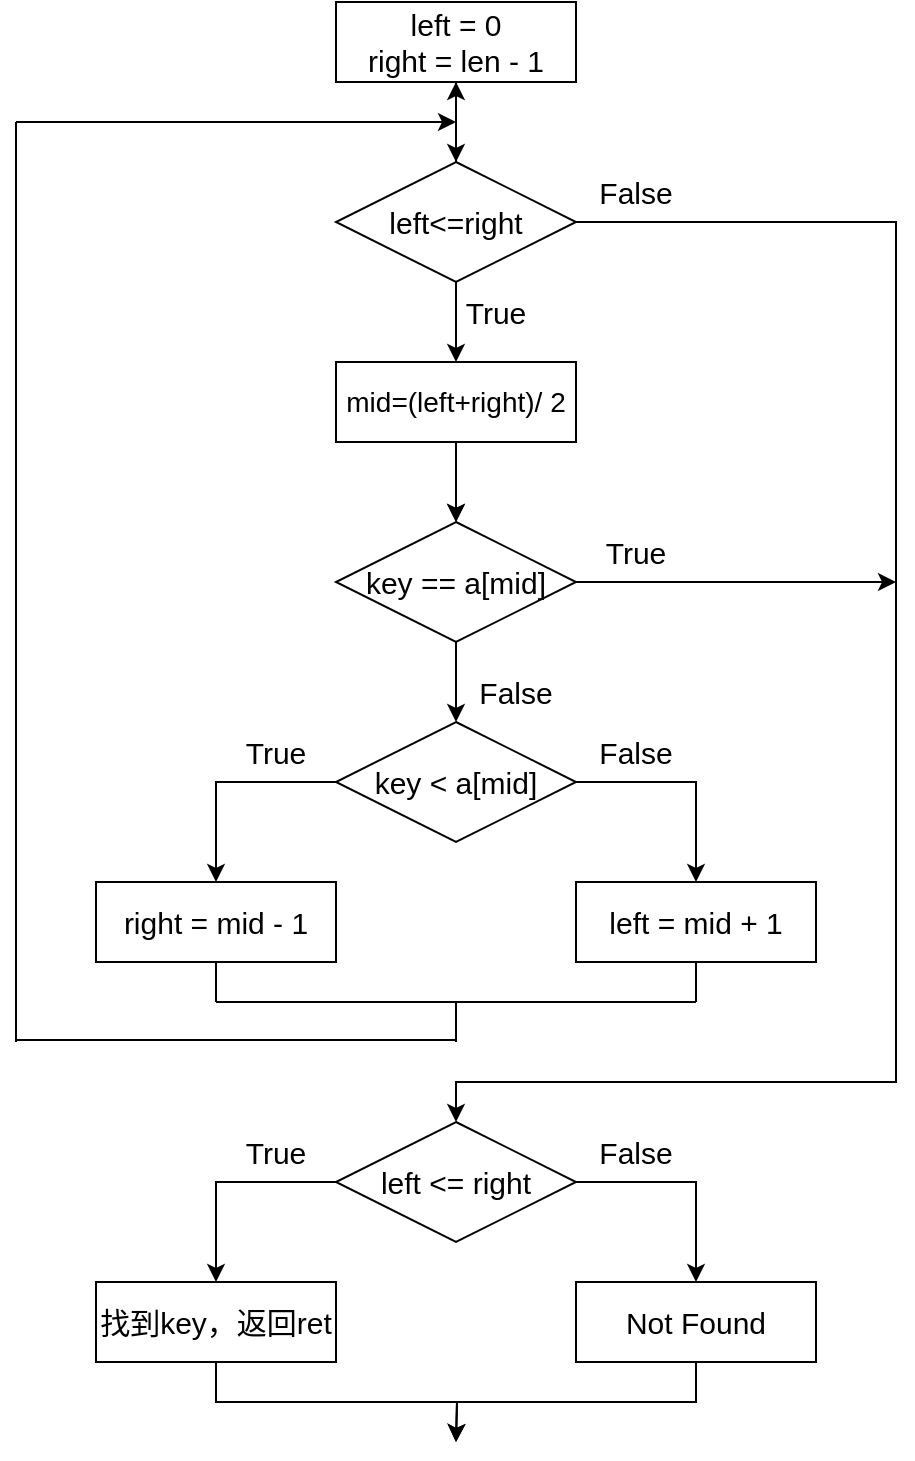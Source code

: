 <mxfile version="22.1.11" type="device">
  <diagram name="第 1 页" id="zS9WMiSn1JerrHb89RJ9">
    <mxGraphModel dx="794" dy="519" grid="1" gridSize="10" guides="1" tooltips="1" connect="1" arrows="1" fold="1" page="1" pageScale="1" pageWidth="827" pageHeight="1169" math="0" shadow="0">
      <root>
        <object label="" default="" id="0">
          <mxCell />
        </object>
        <mxCell id="1" parent="0" />
        <mxCell id="_O2Dy64EIjU-oPjJDqVB-2" style="edgeStyle=orthogonalEdgeStyle;rounded=0;orthogonalLoop=1;jettySize=auto;html=1;exitX=0.5;exitY=1;exitDx=0;exitDy=0;entryX=0.5;entryY=0;entryDx=0;entryDy=0;" edge="1" parent="1" source="_O2Dy64EIjU-oPjJDqVB-1" target="_O2Dy64EIjU-oPjJDqVB-3">
          <mxGeometry relative="1" as="geometry">
            <mxPoint x="380" y="100" as="targetPoint" />
          </mxGeometry>
        </mxCell>
        <mxCell id="_O2Dy64EIjU-oPjJDqVB-1" value="&lt;font style=&quot;font-size: 15px;&quot;&gt;left = 0&lt;br&gt;right = len - 1&lt;/font&gt;" style="rounded=0;whiteSpace=wrap;html=1;fillColor=none;" vertex="1" parent="1">
          <mxGeometry x="320" y="40" width="120" height="40" as="geometry" />
        </mxCell>
        <mxCell id="_O2Dy64EIjU-oPjJDqVB-4" style="edgeStyle=orthogonalEdgeStyle;rounded=0;orthogonalLoop=1;jettySize=auto;html=1;exitX=0.5;exitY=1;exitDx=0;exitDy=0;fontFamily=Helvetica;fontSize=12;fontColor=default;" edge="1" parent="1" source="_O2Dy64EIjU-oPjJDqVB-3">
          <mxGeometry relative="1" as="geometry">
            <mxPoint x="380" y="220" as="targetPoint" />
          </mxGeometry>
        </mxCell>
        <mxCell id="_O2Dy64EIjU-oPjJDqVB-32" value="" style="edgeStyle=orthogonalEdgeStyle;rounded=0;orthogonalLoop=1;jettySize=auto;html=1;fontFamily=Helvetica;fontSize=12;fontColor=default;" edge="1" parent="1" source="_O2Dy64EIjU-oPjJDqVB-3" target="_O2Dy64EIjU-oPjJDqVB-1">
          <mxGeometry relative="1" as="geometry" />
        </mxCell>
        <mxCell id="_O2Dy64EIjU-oPjJDqVB-35" style="edgeStyle=orthogonalEdgeStyle;rounded=0;orthogonalLoop=1;jettySize=auto;html=1;exitX=1;exitY=0.5;exitDx=0;exitDy=0;fontFamily=Helvetica;fontSize=12;fontColor=default;entryX=0.5;entryY=0;entryDx=0;entryDy=0;" edge="1" parent="1" source="_O2Dy64EIjU-oPjJDqVB-3" target="_O2Dy64EIjU-oPjJDqVB-36">
          <mxGeometry relative="1" as="geometry">
            <mxPoint x="600" y="600" as="targetPoint" />
            <Array as="points">
              <mxPoint x="600" y="150" />
              <mxPoint x="600" y="580" />
              <mxPoint x="380" y="580" />
            </Array>
          </mxGeometry>
        </mxCell>
        <mxCell id="_O2Dy64EIjU-oPjJDqVB-3" value="&lt;font style=&quot;font-size: 15px;&quot;&gt;left&amp;lt;=right&lt;/font&gt;" style="rhombus;whiteSpace=wrap;html=1;fillColor=none;" vertex="1" parent="1">
          <mxGeometry x="320" y="120" width="120" height="60" as="geometry" />
        </mxCell>
        <mxCell id="_O2Dy64EIjU-oPjJDqVB-6" style="edgeStyle=orthogonalEdgeStyle;rounded=0;orthogonalLoop=1;jettySize=auto;html=1;exitX=0.5;exitY=1;exitDx=0;exitDy=0;fontFamily=Helvetica;fontSize=12;fontColor=default;" edge="1" parent="1" source="_O2Dy64EIjU-oPjJDqVB-5">
          <mxGeometry relative="1" as="geometry">
            <mxPoint x="380" y="300" as="targetPoint" />
          </mxGeometry>
        </mxCell>
        <mxCell id="_O2Dy64EIjU-oPjJDqVB-31" value="" style="edgeStyle=orthogonalEdgeStyle;rounded=0;orthogonalLoop=1;jettySize=auto;html=1;fontFamily=Helvetica;fontSize=12;fontColor=default;" edge="1" parent="1" source="_O2Dy64EIjU-oPjJDqVB-5" target="_O2Dy64EIjU-oPjJDqVB-8">
          <mxGeometry relative="1" as="geometry" />
        </mxCell>
        <mxCell id="_O2Dy64EIjU-oPjJDqVB-5" value="&lt;font style=&quot;font-size: 14px;&quot;&gt;mid=(left+right)/ 2&lt;/font&gt;" style="rounded=0;whiteSpace=wrap;html=1;strokeColor=default;align=center;verticalAlign=middle;fontFamily=Helvetica;fontSize=12;fontColor=default;fillColor=none;" vertex="1" parent="1">
          <mxGeometry x="320" y="220" width="120" height="40" as="geometry" />
        </mxCell>
        <mxCell id="_O2Dy64EIjU-oPjJDqVB-9" style="edgeStyle=orthogonalEdgeStyle;rounded=0;orthogonalLoop=1;jettySize=auto;html=1;exitX=0.5;exitY=1;exitDx=0;exitDy=0;fontFamily=Helvetica;fontSize=12;fontColor=default;" edge="1" parent="1" source="_O2Dy64EIjU-oPjJDqVB-8">
          <mxGeometry relative="1" as="geometry">
            <mxPoint x="380" y="400" as="targetPoint" />
          </mxGeometry>
        </mxCell>
        <mxCell id="_O2Dy64EIjU-oPjJDqVB-34" style="edgeStyle=orthogonalEdgeStyle;rounded=0;orthogonalLoop=1;jettySize=auto;html=1;exitX=1;exitY=0.5;exitDx=0;exitDy=0;fontFamily=Helvetica;fontSize=12;fontColor=default;" edge="1" parent="1" source="_O2Dy64EIjU-oPjJDqVB-8">
          <mxGeometry relative="1" as="geometry">
            <mxPoint x="600" y="330" as="targetPoint" />
          </mxGeometry>
        </mxCell>
        <mxCell id="_O2Dy64EIjU-oPjJDqVB-8" value="&lt;font style=&quot;font-size: 15px;&quot;&gt;key == a[mid]&lt;/font&gt;" style="rhombus;whiteSpace=wrap;html=1;strokeColor=default;align=center;verticalAlign=middle;fontFamily=Helvetica;fontSize=12;fontColor=default;fillColor=none;" vertex="1" parent="1">
          <mxGeometry x="320" y="300" width="120" height="60" as="geometry" />
        </mxCell>
        <mxCell id="_O2Dy64EIjU-oPjJDqVB-13" style="edgeStyle=orthogonalEdgeStyle;rounded=0;orthogonalLoop=1;jettySize=auto;html=1;exitX=0;exitY=0.5;exitDx=0;exitDy=0;entryX=0.5;entryY=0;entryDx=0;entryDy=0;fontFamily=Helvetica;fontSize=12;fontColor=default;" edge="1" parent="1" source="_O2Dy64EIjU-oPjJDqVB-10" target="_O2Dy64EIjU-oPjJDqVB-11">
          <mxGeometry relative="1" as="geometry" />
        </mxCell>
        <mxCell id="_O2Dy64EIjU-oPjJDqVB-15" style="edgeStyle=orthogonalEdgeStyle;rounded=0;orthogonalLoop=1;jettySize=auto;html=1;exitX=1;exitY=0.5;exitDx=0;exitDy=0;entryX=0.5;entryY=0;entryDx=0;entryDy=0;fontFamily=Helvetica;fontSize=12;fontColor=default;" edge="1" parent="1" source="_O2Dy64EIjU-oPjJDqVB-10" target="_O2Dy64EIjU-oPjJDqVB-14">
          <mxGeometry relative="1" as="geometry" />
        </mxCell>
        <mxCell id="_O2Dy64EIjU-oPjJDqVB-10" value="&lt;font style=&quot;font-size: 15px;&quot;&gt;key &amp;lt; a[mid]&lt;/font&gt;" style="rhombus;whiteSpace=wrap;html=1;strokeColor=default;align=center;verticalAlign=middle;fontFamily=Helvetica;fontSize=12;fontColor=default;fillColor=none;" vertex="1" parent="1">
          <mxGeometry x="320" y="400" width="120" height="60" as="geometry" />
        </mxCell>
        <mxCell id="_O2Dy64EIjU-oPjJDqVB-11" value="&lt;font style=&quot;font-size: 15px;&quot;&gt;right = mid - 1&lt;/font&gt;" style="rounded=0;whiteSpace=wrap;html=1;strokeColor=default;align=center;verticalAlign=middle;fontFamily=Helvetica;fontSize=12;fontColor=default;fillColor=none;" vertex="1" parent="1">
          <mxGeometry x="200" y="480" width="120" height="40" as="geometry" />
        </mxCell>
        <mxCell id="_O2Dy64EIjU-oPjJDqVB-14" value="&lt;font style=&quot;font-size: 15px;&quot;&gt;left = mid + 1&lt;/font&gt;" style="rounded=0;whiteSpace=wrap;html=1;strokeColor=default;align=center;verticalAlign=middle;fontFamily=Helvetica;fontSize=12;fontColor=default;fillColor=none;" vertex="1" parent="1">
          <mxGeometry x="440" y="480" width="120" height="40" as="geometry" />
        </mxCell>
        <mxCell id="_O2Dy64EIjU-oPjJDqVB-27" value="" style="group" vertex="1" connectable="0" parent="1">
          <mxGeometry x="260" y="540" width="240" height="20" as="geometry" />
        </mxCell>
        <mxCell id="_O2Dy64EIjU-oPjJDqVB-19" value="" style="endArrow=none;html=1;rounded=0;fontFamily=Helvetica;fontSize=12;fontColor=default;exitX=0.5;exitY=1;exitDx=0;exitDy=0;" edge="1" parent="_O2Dy64EIjU-oPjJDqVB-27" source="_O2Dy64EIjU-oPjJDqVB-11">
          <mxGeometry width="50" height="50" relative="1" as="geometry">
            <mxPoint x="120" y="-45" as="sourcePoint" />
            <mxPoint as="targetPoint" />
          </mxGeometry>
        </mxCell>
        <mxCell id="_O2Dy64EIjU-oPjJDqVB-21" value="" style="endArrow=none;html=1;rounded=0;fontFamily=Helvetica;fontSize=12;fontColor=default;exitX=0.5;exitY=1;exitDx=0;exitDy=0;" edge="1" parent="_O2Dy64EIjU-oPjJDqVB-27" source="_O2Dy64EIjU-oPjJDqVB-14">
          <mxGeometry width="50" height="50" relative="1" as="geometry">
            <mxPoint x="120" y="-45" as="sourcePoint" />
            <mxPoint x="240" as="targetPoint" />
          </mxGeometry>
        </mxCell>
        <mxCell id="_O2Dy64EIjU-oPjJDqVB-26" value="" style="endArrow=none;html=1;rounded=0;fontFamily=Helvetica;fontSize=12;fontColor=default;" edge="1" parent="_O2Dy64EIjU-oPjJDqVB-27">
          <mxGeometry width="50" height="50" relative="1" as="geometry">
            <mxPoint x="120" as="sourcePoint" />
            <mxPoint x="120" y="20" as="targetPoint" />
          </mxGeometry>
        </mxCell>
        <mxCell id="_O2Dy64EIjU-oPjJDqVB-28" value="" style="endArrow=none;html=1;rounded=0;fontFamily=Helvetica;fontSize=12;fontColor=default;" edge="1" parent="1">
          <mxGeometry width="50" height="50" relative="1" as="geometry">
            <mxPoint x="380" y="559" as="sourcePoint" />
            <mxPoint x="160" y="559" as="targetPoint" />
          </mxGeometry>
        </mxCell>
        <mxCell id="_O2Dy64EIjU-oPjJDqVB-29" value="" style="endArrow=none;html=1;rounded=0;fontFamily=Helvetica;fontSize=12;fontColor=default;" edge="1" parent="1">
          <mxGeometry width="50" height="50" relative="1" as="geometry">
            <mxPoint x="160" y="560" as="sourcePoint" />
            <mxPoint x="160" y="100" as="targetPoint" />
          </mxGeometry>
        </mxCell>
        <mxCell id="_O2Dy64EIjU-oPjJDqVB-30" value="" style="endArrow=classic;html=1;rounded=0;fontFamily=Helvetica;fontSize=12;fontColor=default;" edge="1" parent="1">
          <mxGeometry width="50" height="50" relative="1" as="geometry">
            <mxPoint x="160" y="100" as="sourcePoint" />
            <mxPoint x="380" y="100" as="targetPoint" />
          </mxGeometry>
        </mxCell>
        <mxCell id="_O2Dy64EIjU-oPjJDqVB-39" style="edgeStyle=orthogonalEdgeStyle;rounded=0;orthogonalLoop=1;jettySize=auto;html=1;exitX=0;exitY=0.5;exitDx=0;exitDy=0;entryX=0.5;entryY=0;entryDx=0;entryDy=0;fontFamily=Helvetica;fontSize=12;fontColor=default;" edge="1" parent="1" source="_O2Dy64EIjU-oPjJDqVB-36" target="_O2Dy64EIjU-oPjJDqVB-37">
          <mxGeometry relative="1" as="geometry" />
        </mxCell>
        <mxCell id="_O2Dy64EIjU-oPjJDqVB-40" style="edgeStyle=orthogonalEdgeStyle;rounded=0;orthogonalLoop=1;jettySize=auto;html=1;exitX=1;exitY=0.5;exitDx=0;exitDy=0;entryX=0.5;entryY=0;entryDx=0;entryDy=0;fontFamily=Helvetica;fontSize=12;fontColor=default;" edge="1" parent="1" source="_O2Dy64EIjU-oPjJDqVB-36" target="_O2Dy64EIjU-oPjJDqVB-38">
          <mxGeometry relative="1" as="geometry" />
        </mxCell>
        <mxCell id="_O2Dy64EIjU-oPjJDqVB-36" value="&lt;font style=&quot;font-size: 15px;&quot;&gt;left &amp;lt;= right&lt;/font&gt;" style="rhombus;whiteSpace=wrap;html=1;strokeColor=default;align=center;verticalAlign=middle;fontFamily=Helvetica;fontSize=12;fontColor=default;fillColor=none;" vertex="1" parent="1">
          <mxGeometry x="320" y="600" width="120" height="60" as="geometry" />
        </mxCell>
        <mxCell id="_O2Dy64EIjU-oPjJDqVB-41" style="edgeStyle=orthogonalEdgeStyle;rounded=0;orthogonalLoop=1;jettySize=auto;html=1;exitX=0.5;exitY=1;exitDx=0;exitDy=0;fontFamily=Helvetica;fontSize=12;fontColor=default;" edge="1" parent="1" source="_O2Dy64EIjU-oPjJDqVB-37">
          <mxGeometry relative="1" as="geometry">
            <mxPoint x="380" y="760" as="targetPoint" />
          </mxGeometry>
        </mxCell>
        <mxCell id="_O2Dy64EIjU-oPjJDqVB-37" value="&lt;span style=&quot;font-size: 15px;&quot;&gt;找到key，返回ret&lt;/span&gt;" style="rounded=0;whiteSpace=wrap;html=1;strokeColor=default;align=center;verticalAlign=middle;fontFamily=Helvetica;fontSize=12;fontColor=default;fillColor=none;" vertex="1" parent="1">
          <mxGeometry x="200" y="680" width="120" height="40" as="geometry" />
        </mxCell>
        <mxCell id="_O2Dy64EIjU-oPjJDqVB-42" style="edgeStyle=orthogonalEdgeStyle;rounded=0;orthogonalLoop=1;jettySize=auto;html=1;exitX=0.5;exitY=1;exitDx=0;exitDy=0;fontFamily=Helvetica;fontSize=12;fontColor=default;" edge="1" parent="1" source="_O2Dy64EIjU-oPjJDqVB-38">
          <mxGeometry relative="1" as="geometry">
            <mxPoint x="380" y="760" as="targetPoint" />
          </mxGeometry>
        </mxCell>
        <mxCell id="_O2Dy64EIjU-oPjJDqVB-38" value="&lt;font style=&quot;font-size: 15px;&quot;&gt;Not Found&lt;/font&gt;" style="rounded=0;whiteSpace=wrap;html=1;strokeColor=default;align=center;verticalAlign=middle;fontFamily=Helvetica;fontSize=12;fontColor=default;fillColor=none;" vertex="1" parent="1">
          <mxGeometry x="440" y="680" width="120" height="40" as="geometry" />
        </mxCell>
        <mxCell id="_O2Dy64EIjU-oPjJDqVB-43" value="&lt;font style=&quot;font-size: 15px;&quot;&gt;False&lt;/font&gt;" style="text;html=1;strokeColor=none;fillColor=none;align=center;verticalAlign=middle;whiteSpace=wrap;rounded=0;fontSize=12;fontFamily=Helvetica;fontColor=default;" vertex="1" parent="1">
          <mxGeometry x="440" y="120" width="60" height="30" as="geometry" />
        </mxCell>
        <mxCell id="_O2Dy64EIjU-oPjJDqVB-44" value="&lt;font style=&quot;font-size: 15px;&quot;&gt;True&lt;/font&gt;" style="text;html=1;strokeColor=none;fillColor=none;align=center;verticalAlign=middle;whiteSpace=wrap;rounded=0;fontSize=12;fontFamily=Helvetica;fontColor=default;" vertex="1" parent="1">
          <mxGeometry x="370" y="180" width="60" height="30" as="geometry" />
        </mxCell>
        <mxCell id="_O2Dy64EIjU-oPjJDqVB-45" value="&lt;font style=&quot;font-size: 15px;&quot;&gt;True&lt;/font&gt;" style="text;html=1;strokeColor=none;fillColor=none;align=center;verticalAlign=middle;whiteSpace=wrap;rounded=0;fontSize=12;fontFamily=Helvetica;fontColor=default;" vertex="1" parent="1">
          <mxGeometry x="440" y="300" width="60" height="30" as="geometry" />
        </mxCell>
        <mxCell id="_O2Dy64EIjU-oPjJDqVB-46" value="&lt;font style=&quot;font-size: 15px;&quot;&gt;False&lt;/font&gt;" style="text;html=1;strokeColor=none;fillColor=none;align=center;verticalAlign=middle;whiteSpace=wrap;rounded=0;fontSize=12;fontFamily=Helvetica;fontColor=default;" vertex="1" parent="1">
          <mxGeometry x="380" y="370" width="60" height="30" as="geometry" />
        </mxCell>
        <mxCell id="_O2Dy64EIjU-oPjJDqVB-47" value="&lt;font style=&quot;font-size: 15px;&quot;&gt;True&lt;/font&gt;" style="text;html=1;strokeColor=none;fillColor=none;align=center;verticalAlign=middle;whiteSpace=wrap;rounded=0;fontSize=12;fontFamily=Helvetica;fontColor=default;" vertex="1" parent="1">
          <mxGeometry x="260" y="400" width="60" height="30" as="geometry" />
        </mxCell>
        <mxCell id="_O2Dy64EIjU-oPjJDqVB-48" value="&lt;font style=&quot;font-size: 15px;&quot;&gt;True&lt;/font&gt;" style="text;html=1;strokeColor=none;fillColor=none;align=center;verticalAlign=middle;whiteSpace=wrap;rounded=0;fontSize=12;fontFamily=Helvetica;fontColor=default;" vertex="1" parent="1">
          <mxGeometry x="260" y="600" width="60" height="30" as="geometry" />
        </mxCell>
        <mxCell id="_O2Dy64EIjU-oPjJDqVB-49" value="&lt;font style=&quot;font-size: 15px;&quot;&gt;False&lt;/font&gt;" style="text;html=1;strokeColor=none;fillColor=none;align=center;verticalAlign=middle;whiteSpace=wrap;rounded=0;fontSize=12;fontFamily=Helvetica;fontColor=default;" vertex="1" parent="1">
          <mxGeometry x="440" y="400" width="60" height="30" as="geometry" />
        </mxCell>
        <mxCell id="_O2Dy64EIjU-oPjJDqVB-50" value="&lt;font style=&quot;font-size: 15px;&quot;&gt;False&lt;/font&gt;" style="text;html=1;strokeColor=none;fillColor=none;align=center;verticalAlign=middle;whiteSpace=wrap;rounded=0;fontSize=12;fontFamily=Helvetica;fontColor=default;" vertex="1" parent="1">
          <mxGeometry x="440" y="600" width="60" height="30" as="geometry" />
        </mxCell>
        <mxCell id="_O2Dy64EIjU-oPjJDqVB-25" value="" style="endArrow=none;html=1;rounded=0;fontFamily=Helvetica;fontSize=12;fontColor=default;" edge="1" parent="1">
          <mxGeometry width="50" height="50" relative="1" as="geometry">
            <mxPoint x="260" y="540" as="sourcePoint" />
            <mxPoint x="500" y="540" as="targetPoint" />
          </mxGeometry>
        </mxCell>
      </root>
    </mxGraphModel>
  </diagram>
</mxfile>
